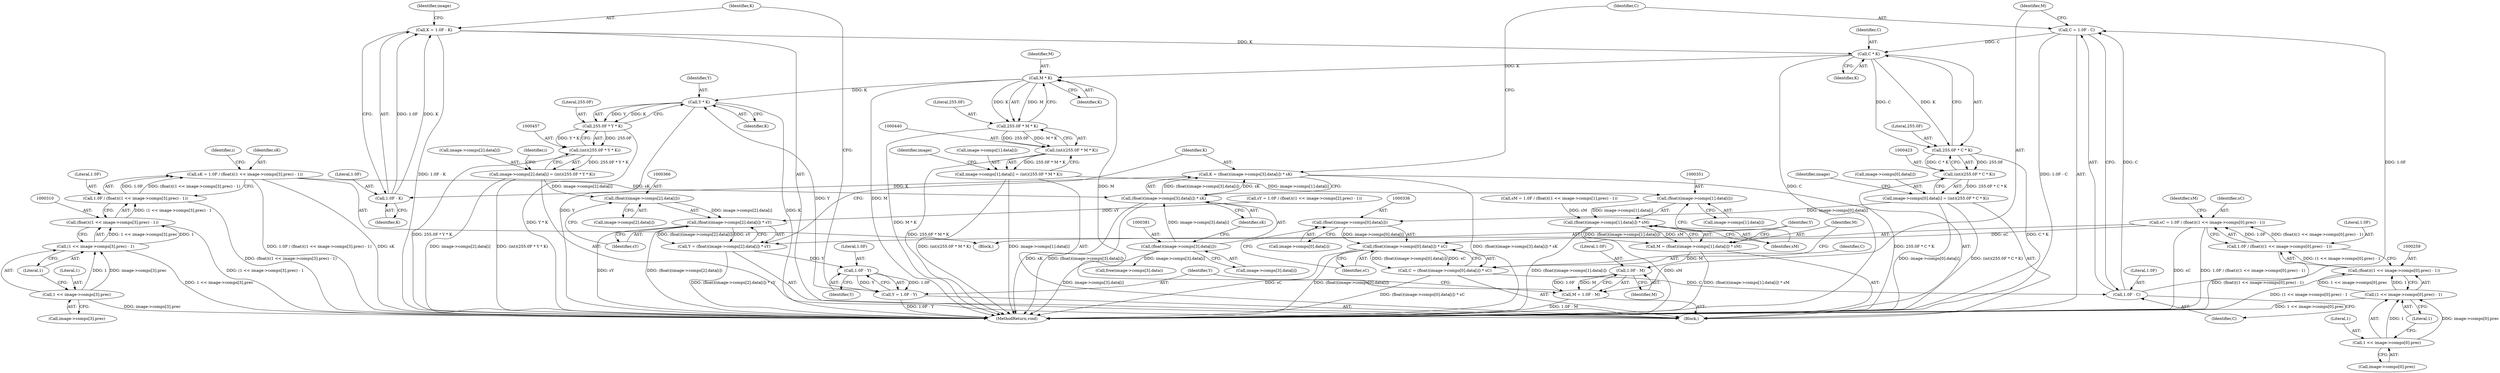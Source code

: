 digraph "0_openjpeg_162f6199c0cd3ec1c6c6dc65e41b2faab92b2d91@integer" {
"1000392" [label="(Call,C = 1.0F - C)"];
"1000394" [label="(Call,1.0F - C)"];
"1000332" [label="(Call,C = (float)(image->comps[0].data[i]) * sC)"];
"1000334" [label="(Call,(float)(image->comps[0].data[i]) * sC)"];
"1000335" [label="(Call,(float)(image->comps[0].data[i]))"];
"1000412" [label="(Call,image->comps[0].data[i] = (int)(255.0F * C * K))"];
"1000422" [label="(Call,(int)(255.0F * C * K))"];
"1000424" [label="(Call,255.0F * C * K)"];
"1000426" [label="(Call,C * K)"];
"1000392" [label="(Call,C = 1.0F - C)"];
"1000407" [label="(Call,K = 1.0F - K)"];
"1000409" [label="(Call,1.0F - K)"];
"1000377" [label="(Call,K = (float)(image->comps[3].data[i]) * sK)"];
"1000379" [label="(Call,(float)(image->comps[3].data[i]) * sK)"];
"1000380" [label="(Call,(float)(image->comps[3].data[i]))"];
"1000305" [label="(Call,sK = 1.0F / (float)((1 << image->comps[3].prec) - 1))"];
"1000307" [label="(Call,1.0F / (float)((1 << image->comps[3].prec) - 1))"];
"1000309" [label="(Call,(float)((1 << image->comps[3].prec) - 1))"];
"1000311" [label="(Call,(1 << image->comps[3].prec) - 1)"];
"1000312" [label="(Call,1 << image->comps[3].prec)"];
"1000254" [label="(Call,sC = 1.0F / (float)((1 << image->comps[0].prec) - 1))"];
"1000256" [label="(Call,1.0F / (float)((1 << image->comps[0].prec) - 1))"];
"1000258" [label="(Call,(float)((1 << image->comps[0].prec) - 1))"];
"1000260" [label="(Call,(1 << image->comps[0].prec) - 1)"];
"1000261" [label="(Call,1 << image->comps[0].prec)"];
"1000443" [label="(Call,M * K)"];
"1000441" [label="(Call,255.0F * M * K)"];
"1000439" [label="(Call,(int)(255.0F * M * K))"];
"1000429" [label="(Call,image->comps[1].data[i] = (int)(255.0F * M * K))"];
"1000350" [label="(Call,(float)(image->comps[1].data[i]))"];
"1000349" [label="(Call,(float)(image->comps[1].data[i]) * sM)"];
"1000347" [label="(Call,M = (float)(image->comps[1].data[i]) * sM)"];
"1000399" [label="(Call,1.0F - M)"];
"1000397" [label="(Call,M = 1.0F - M)"];
"1000460" [label="(Call,Y * K)"];
"1000458" [label="(Call,255.0F * Y * K)"];
"1000456" [label="(Call,(int)(255.0F * Y * K))"];
"1000446" [label="(Call,image->comps[2].data[i] = (int)(255.0F * Y * K))"];
"1000365" [label="(Call,(float)(image->comps[2].data[i]))"];
"1000364" [label="(Call,(float)(image->comps[2].data[i]) * sY)"];
"1000362" [label="(Call,Y = (float)(image->comps[2].data[i]) * sY)"];
"1000404" [label="(Call,1.0F - Y)"];
"1000402" [label="(Call,Y = 1.0F - Y)"];
"1000254" [label="(Call,sC = 1.0F / (float)((1 << image->comps[0].prec) - 1))"];
"1000321" [label="(Literal,1)"];
"1000332" [label="(Call,C = (float)(image->comps[0].data[i]) * sC)"];
"1000347" [label="(Call,M = (float)(image->comps[1].data[i]) * sM)"];
"1000314" [label="(Call,image->comps[3].prec)"];
"1000256" [label="(Call,1.0F / (float)((1 << image->comps[0].prec) - 1))"];
"1000262" [label="(Literal,1)"];
"1000442" [label="(Literal,255.0F)"];
"1000348" [label="(Identifier,M)"];
"1000404" [label="(Call,1.0F - Y)"];
"1000331" [label="(Block,)"];
"1000463" [label="(Call,free(image->comps[3].data))"];
"1000413" [label="(Call,image->comps[0].data[i])"];
"1000410" [label="(Literal,1.0F)"];
"1000305" [label="(Call,sK = 1.0F / (float)((1 << image->comps[3].prec) - 1))"];
"1000337" [label="(Call,image->comps[0].data[i])"];
"1000309" [label="(Call,(float)((1 << image->comps[3].prec) - 1))"];
"1000422" [label="(Call,(int)(255.0F * C * K))"];
"1000333" [label="(Identifier,C)"];
"1000257" [label="(Literal,1.0F)"];
"1000424" [label="(Call,255.0F * C * K)"];
"1000550" [label="(MethodReturn,void)"];
"1000271" [label="(Call,sM = 1.0F / (float)((1 << image->comps[1].prec) - 1))"];
"1000311" [label="(Call,(1 << image->comps[3].prec) - 1)"];
"1000377" [label="(Call,K = (float)(image->comps[3].data[i]) * sK)"];
"1000445" [label="(Identifier,K)"];
"1000394" [label="(Call,1.0F - C)"];
"1000403" [label="(Identifier,Y)"];
"1000393" [label="(Identifier,C)"];
"1000446" [label="(Call,image->comps[2].data[i] = (int)(255.0F * Y * K))"];
"1000398" [label="(Identifier,M)"];
"1000451" [label="(Identifier,image)"];
"1000407" [label="(Call,K = 1.0F - K)"];
"1000434" [label="(Identifier,image)"];
"1000313" [label="(Literal,1)"];
"1000335" [label="(Call,(float)(image->comps[0].data[i]))"];
"1000352" [label="(Call,image->comps[1].data[i])"];
"1000429" [label="(Call,image->comps[1].data[i] = (int)(255.0F * M * K))"];
"1000462" [label="(Identifier,K)"];
"1000459" [label="(Literal,255.0F)"];
"1000334" [label="(Call,(float)(image->comps[0].data[i]) * sC)"];
"1000261" [label="(Call,1 << image->comps[0].prec)"];
"1000406" [label="(Identifier,Y)"];
"1000308" [label="(Literal,1.0F)"];
"1000430" [label="(Call,image->comps[1].data[i])"];
"1000367" [label="(Call,image->comps[2].data[i])"];
"1000376" [label="(Identifier,sY)"];
"1000460" [label="(Call,Y * K)"];
"1000392" [label="(Call,C = 1.0F - C)"];
"1000441" [label="(Call,255.0F * M * K)"];
"1000260" [label="(Call,(1 << image->comps[0].prec) - 1)"];
"1000397" [label="(Call,M = 1.0F - M)"];
"1000288" [label="(Call,sY = 1.0F / (float)((1 << image->comps[2].prec) - 1))"];
"1000380" [label="(Call,(float)(image->comps[3].data[i]))"];
"1000395" [label="(Literal,1.0F)"];
"1000307" [label="(Call,1.0F / (float)((1 << image->comps[3].prec) - 1))"];
"1000324" [label="(Identifier,i)"];
"1000270" [label="(Literal,1)"];
"1000363" [label="(Identifier,Y)"];
"1000444" [label="(Identifier,M)"];
"1000458" [label="(Call,255.0F * Y * K)"];
"1000456" [label="(Call,(int)(255.0F * Y * K))"];
"1000426" [label="(Call,C * K)"];
"1000364" [label="(Call,(float)(image->comps[2].data[i]) * sY)"];
"1000109" [label="(Block,)"];
"1000379" [label="(Call,(float)(image->comps[3].data[i]) * sK)"];
"1000306" [label="(Identifier,sK)"];
"1000400" [label="(Literal,1.0F)"];
"1000330" [label="(Identifier,i)"];
"1000362" [label="(Call,Y = (float)(image->comps[2].data[i]) * sY)"];
"1000411" [label="(Identifier,K)"];
"1000391" [label="(Identifier,sK)"];
"1000412" [label="(Call,image->comps[0].data[i] = (int)(255.0F * C * K))"];
"1000417" [label="(Identifier,image)"];
"1000350" [label="(Call,(float)(image->comps[1].data[i]))"];
"1000382" [label="(Call,image->comps[3].data[i])"];
"1000399" [label="(Call,1.0F - M)"];
"1000272" [label="(Identifier,sM)"];
"1000258" [label="(Call,(float)((1 << image->comps[0].prec) - 1))"];
"1000349" [label="(Call,(float)(image->comps[1].data[i]) * sM)"];
"1000346" [label="(Identifier,sC)"];
"1000428" [label="(Identifier,K)"];
"1000401" [label="(Identifier,M)"];
"1000263" [label="(Call,image->comps[0].prec)"];
"1000365" [label="(Call,(float)(image->comps[2].data[i]))"];
"1000361" [label="(Identifier,sM)"];
"1000408" [label="(Identifier,K)"];
"1000461" [label="(Identifier,Y)"];
"1000427" [label="(Identifier,C)"];
"1000425" [label="(Literal,255.0F)"];
"1000447" [label="(Call,image->comps[2].data[i])"];
"1000396" [label="(Identifier,C)"];
"1000312" [label="(Call,1 << image->comps[3].prec)"];
"1000402" [label="(Call,Y = 1.0F - Y)"];
"1000439" [label="(Call,(int)(255.0F * M * K))"];
"1000378" [label="(Identifier,K)"];
"1000409" [label="(Call,1.0F - K)"];
"1000405" [label="(Literal,1.0F)"];
"1000255" [label="(Identifier,sC)"];
"1000443" [label="(Call,M * K)"];
"1000392" -> "1000331"  [label="AST: "];
"1000392" -> "1000394"  [label="CFG: "];
"1000393" -> "1000392"  [label="AST: "];
"1000394" -> "1000392"  [label="AST: "];
"1000398" -> "1000392"  [label="CFG: "];
"1000392" -> "1000550"  [label="DDG: 1.0F - C"];
"1000394" -> "1000392"  [label="DDG: 1.0F"];
"1000394" -> "1000392"  [label="DDG: C"];
"1000392" -> "1000426"  [label="DDG: C"];
"1000394" -> "1000396"  [label="CFG: "];
"1000395" -> "1000394"  [label="AST: "];
"1000396" -> "1000394"  [label="AST: "];
"1000332" -> "1000394"  [label="DDG: C"];
"1000332" -> "1000331"  [label="AST: "];
"1000332" -> "1000334"  [label="CFG: "];
"1000333" -> "1000332"  [label="AST: "];
"1000334" -> "1000332"  [label="AST: "];
"1000348" -> "1000332"  [label="CFG: "];
"1000332" -> "1000550"  [label="DDG: (float)(image->comps[0].data[i]) * sC"];
"1000334" -> "1000332"  [label="DDG: (float)(image->comps[0].data[i])"];
"1000334" -> "1000332"  [label="DDG: sC"];
"1000334" -> "1000346"  [label="CFG: "];
"1000335" -> "1000334"  [label="AST: "];
"1000346" -> "1000334"  [label="AST: "];
"1000334" -> "1000550"  [label="DDG: sC"];
"1000334" -> "1000550"  [label="DDG: (float)(image->comps[0].data[i])"];
"1000335" -> "1000334"  [label="DDG: image->comps[0].data[i]"];
"1000254" -> "1000334"  [label="DDG: sC"];
"1000335" -> "1000337"  [label="CFG: "];
"1000336" -> "1000335"  [label="AST: "];
"1000337" -> "1000335"  [label="AST: "];
"1000346" -> "1000335"  [label="CFG: "];
"1000412" -> "1000335"  [label="DDG: image->comps[0].data[i]"];
"1000412" -> "1000331"  [label="AST: "];
"1000412" -> "1000422"  [label="CFG: "];
"1000413" -> "1000412"  [label="AST: "];
"1000422" -> "1000412"  [label="AST: "];
"1000434" -> "1000412"  [label="CFG: "];
"1000412" -> "1000550"  [label="DDG: (int)(255.0F * C * K)"];
"1000412" -> "1000550"  [label="DDG: image->comps[0].data[i]"];
"1000422" -> "1000412"  [label="DDG: 255.0F * C * K"];
"1000422" -> "1000424"  [label="CFG: "];
"1000423" -> "1000422"  [label="AST: "];
"1000424" -> "1000422"  [label="AST: "];
"1000422" -> "1000550"  [label="DDG: 255.0F * C * K"];
"1000424" -> "1000422"  [label="DDG: 255.0F"];
"1000424" -> "1000422"  [label="DDG: C * K"];
"1000424" -> "1000426"  [label="CFG: "];
"1000425" -> "1000424"  [label="AST: "];
"1000426" -> "1000424"  [label="AST: "];
"1000424" -> "1000550"  [label="DDG: C * K"];
"1000426" -> "1000424"  [label="DDG: C"];
"1000426" -> "1000424"  [label="DDG: K"];
"1000426" -> "1000428"  [label="CFG: "];
"1000427" -> "1000426"  [label="AST: "];
"1000428" -> "1000426"  [label="AST: "];
"1000426" -> "1000550"  [label="DDG: C"];
"1000407" -> "1000426"  [label="DDG: K"];
"1000426" -> "1000443"  [label="DDG: K"];
"1000407" -> "1000331"  [label="AST: "];
"1000407" -> "1000409"  [label="CFG: "];
"1000408" -> "1000407"  [label="AST: "];
"1000409" -> "1000407"  [label="AST: "];
"1000417" -> "1000407"  [label="CFG: "];
"1000407" -> "1000550"  [label="DDG: 1.0F - K"];
"1000409" -> "1000407"  [label="DDG: 1.0F"];
"1000409" -> "1000407"  [label="DDG: K"];
"1000409" -> "1000411"  [label="CFG: "];
"1000410" -> "1000409"  [label="AST: "];
"1000411" -> "1000409"  [label="AST: "];
"1000377" -> "1000409"  [label="DDG: K"];
"1000377" -> "1000331"  [label="AST: "];
"1000377" -> "1000379"  [label="CFG: "];
"1000378" -> "1000377"  [label="AST: "];
"1000379" -> "1000377"  [label="AST: "];
"1000393" -> "1000377"  [label="CFG: "];
"1000377" -> "1000550"  [label="DDG: (float)(image->comps[3].data[i]) * sK"];
"1000379" -> "1000377"  [label="DDG: (float)(image->comps[3].data[i])"];
"1000379" -> "1000377"  [label="DDG: sK"];
"1000379" -> "1000391"  [label="CFG: "];
"1000380" -> "1000379"  [label="AST: "];
"1000391" -> "1000379"  [label="AST: "];
"1000379" -> "1000550"  [label="DDG: (float)(image->comps[3].data[i])"];
"1000379" -> "1000550"  [label="DDG: sK"];
"1000380" -> "1000379"  [label="DDG: image->comps[3].data[i]"];
"1000305" -> "1000379"  [label="DDG: sK"];
"1000380" -> "1000382"  [label="CFG: "];
"1000381" -> "1000380"  [label="AST: "];
"1000382" -> "1000380"  [label="AST: "];
"1000391" -> "1000380"  [label="CFG: "];
"1000380" -> "1000550"  [label="DDG: image->comps[3].data[i]"];
"1000380" -> "1000463"  [label="DDG: image->comps[3].data[i]"];
"1000305" -> "1000109"  [label="AST: "];
"1000305" -> "1000307"  [label="CFG: "];
"1000306" -> "1000305"  [label="AST: "];
"1000307" -> "1000305"  [label="AST: "];
"1000324" -> "1000305"  [label="CFG: "];
"1000305" -> "1000550"  [label="DDG: 1.0F / (float)((1 << image->comps[3].prec) - 1)"];
"1000305" -> "1000550"  [label="DDG: sK"];
"1000307" -> "1000305"  [label="DDG: 1.0F"];
"1000307" -> "1000305"  [label="DDG: (float)((1 << image->comps[3].prec) - 1)"];
"1000307" -> "1000309"  [label="CFG: "];
"1000308" -> "1000307"  [label="AST: "];
"1000309" -> "1000307"  [label="AST: "];
"1000307" -> "1000550"  [label="DDG: (float)((1 << image->comps[3].prec) - 1)"];
"1000309" -> "1000307"  [label="DDG: (1 << image->comps[3].prec) - 1"];
"1000309" -> "1000311"  [label="CFG: "];
"1000310" -> "1000309"  [label="AST: "];
"1000311" -> "1000309"  [label="AST: "];
"1000309" -> "1000550"  [label="DDG: (1 << image->comps[3].prec) - 1"];
"1000311" -> "1000309"  [label="DDG: 1 << image->comps[3].prec"];
"1000311" -> "1000309"  [label="DDG: 1"];
"1000311" -> "1000321"  [label="CFG: "];
"1000312" -> "1000311"  [label="AST: "];
"1000321" -> "1000311"  [label="AST: "];
"1000311" -> "1000550"  [label="DDG: 1 << image->comps[3].prec"];
"1000312" -> "1000311"  [label="DDG: 1"];
"1000312" -> "1000311"  [label="DDG: image->comps[3].prec"];
"1000312" -> "1000314"  [label="CFG: "];
"1000313" -> "1000312"  [label="AST: "];
"1000314" -> "1000312"  [label="AST: "];
"1000321" -> "1000312"  [label="CFG: "];
"1000312" -> "1000550"  [label="DDG: image->comps[3].prec"];
"1000254" -> "1000109"  [label="AST: "];
"1000254" -> "1000256"  [label="CFG: "];
"1000255" -> "1000254"  [label="AST: "];
"1000256" -> "1000254"  [label="AST: "];
"1000272" -> "1000254"  [label="CFG: "];
"1000254" -> "1000550"  [label="DDG: sC"];
"1000254" -> "1000550"  [label="DDG: 1.0F / (float)((1 << image->comps[0].prec) - 1)"];
"1000256" -> "1000254"  [label="DDG: 1.0F"];
"1000256" -> "1000254"  [label="DDG: (float)((1 << image->comps[0].prec) - 1)"];
"1000256" -> "1000258"  [label="CFG: "];
"1000257" -> "1000256"  [label="AST: "];
"1000258" -> "1000256"  [label="AST: "];
"1000256" -> "1000550"  [label="DDG: (float)((1 << image->comps[0].prec) - 1)"];
"1000258" -> "1000256"  [label="DDG: (1 << image->comps[0].prec) - 1"];
"1000258" -> "1000260"  [label="CFG: "];
"1000259" -> "1000258"  [label="AST: "];
"1000260" -> "1000258"  [label="AST: "];
"1000258" -> "1000550"  [label="DDG: (1 << image->comps[0].prec) - 1"];
"1000260" -> "1000258"  [label="DDG: 1 << image->comps[0].prec"];
"1000260" -> "1000258"  [label="DDG: 1"];
"1000260" -> "1000270"  [label="CFG: "];
"1000261" -> "1000260"  [label="AST: "];
"1000270" -> "1000260"  [label="AST: "];
"1000260" -> "1000550"  [label="DDG: 1 << image->comps[0].prec"];
"1000261" -> "1000260"  [label="DDG: 1"];
"1000261" -> "1000260"  [label="DDG: image->comps[0].prec"];
"1000261" -> "1000263"  [label="CFG: "];
"1000262" -> "1000261"  [label="AST: "];
"1000263" -> "1000261"  [label="AST: "];
"1000270" -> "1000261"  [label="CFG: "];
"1000443" -> "1000441"  [label="AST: "];
"1000443" -> "1000445"  [label="CFG: "];
"1000444" -> "1000443"  [label="AST: "];
"1000445" -> "1000443"  [label="AST: "];
"1000441" -> "1000443"  [label="CFG: "];
"1000443" -> "1000550"  [label="DDG: M"];
"1000443" -> "1000441"  [label="DDG: M"];
"1000443" -> "1000441"  [label="DDG: K"];
"1000397" -> "1000443"  [label="DDG: M"];
"1000443" -> "1000460"  [label="DDG: K"];
"1000441" -> "1000439"  [label="AST: "];
"1000442" -> "1000441"  [label="AST: "];
"1000439" -> "1000441"  [label="CFG: "];
"1000441" -> "1000550"  [label="DDG: M * K"];
"1000441" -> "1000439"  [label="DDG: 255.0F"];
"1000441" -> "1000439"  [label="DDG: M * K"];
"1000439" -> "1000429"  [label="AST: "];
"1000440" -> "1000439"  [label="AST: "];
"1000429" -> "1000439"  [label="CFG: "];
"1000439" -> "1000550"  [label="DDG: 255.0F * M * K"];
"1000439" -> "1000429"  [label="DDG: 255.0F * M * K"];
"1000429" -> "1000331"  [label="AST: "];
"1000430" -> "1000429"  [label="AST: "];
"1000451" -> "1000429"  [label="CFG: "];
"1000429" -> "1000550"  [label="DDG: image->comps[1].data[i]"];
"1000429" -> "1000550"  [label="DDG: (int)(255.0F * M * K)"];
"1000429" -> "1000350"  [label="DDG: image->comps[1].data[i]"];
"1000350" -> "1000349"  [label="AST: "];
"1000350" -> "1000352"  [label="CFG: "];
"1000351" -> "1000350"  [label="AST: "];
"1000352" -> "1000350"  [label="AST: "];
"1000361" -> "1000350"  [label="CFG: "];
"1000350" -> "1000349"  [label="DDG: image->comps[1].data[i]"];
"1000349" -> "1000347"  [label="AST: "];
"1000349" -> "1000361"  [label="CFG: "];
"1000361" -> "1000349"  [label="AST: "];
"1000347" -> "1000349"  [label="CFG: "];
"1000349" -> "1000550"  [label="DDG: sM"];
"1000349" -> "1000550"  [label="DDG: (float)(image->comps[1].data[i])"];
"1000349" -> "1000347"  [label="DDG: (float)(image->comps[1].data[i])"];
"1000349" -> "1000347"  [label="DDG: sM"];
"1000271" -> "1000349"  [label="DDG: sM"];
"1000347" -> "1000331"  [label="AST: "];
"1000348" -> "1000347"  [label="AST: "];
"1000363" -> "1000347"  [label="CFG: "];
"1000347" -> "1000550"  [label="DDG: (float)(image->comps[1].data[i]) * sM"];
"1000347" -> "1000399"  [label="DDG: M"];
"1000399" -> "1000397"  [label="AST: "];
"1000399" -> "1000401"  [label="CFG: "];
"1000400" -> "1000399"  [label="AST: "];
"1000401" -> "1000399"  [label="AST: "];
"1000397" -> "1000399"  [label="CFG: "];
"1000399" -> "1000397"  [label="DDG: 1.0F"];
"1000399" -> "1000397"  [label="DDG: M"];
"1000397" -> "1000331"  [label="AST: "];
"1000398" -> "1000397"  [label="AST: "];
"1000403" -> "1000397"  [label="CFG: "];
"1000397" -> "1000550"  [label="DDG: 1.0F - M"];
"1000460" -> "1000458"  [label="AST: "];
"1000460" -> "1000462"  [label="CFG: "];
"1000461" -> "1000460"  [label="AST: "];
"1000462" -> "1000460"  [label="AST: "];
"1000458" -> "1000460"  [label="CFG: "];
"1000460" -> "1000550"  [label="DDG: Y"];
"1000460" -> "1000550"  [label="DDG: K"];
"1000460" -> "1000458"  [label="DDG: Y"];
"1000460" -> "1000458"  [label="DDG: K"];
"1000402" -> "1000460"  [label="DDG: Y"];
"1000458" -> "1000456"  [label="AST: "];
"1000459" -> "1000458"  [label="AST: "];
"1000456" -> "1000458"  [label="CFG: "];
"1000458" -> "1000550"  [label="DDG: Y * K"];
"1000458" -> "1000456"  [label="DDG: 255.0F"];
"1000458" -> "1000456"  [label="DDG: Y * K"];
"1000456" -> "1000446"  [label="AST: "];
"1000457" -> "1000456"  [label="AST: "];
"1000446" -> "1000456"  [label="CFG: "];
"1000456" -> "1000550"  [label="DDG: 255.0F * Y * K"];
"1000456" -> "1000446"  [label="DDG: 255.0F * Y * K"];
"1000446" -> "1000331"  [label="AST: "];
"1000447" -> "1000446"  [label="AST: "];
"1000330" -> "1000446"  [label="CFG: "];
"1000446" -> "1000550"  [label="DDG: image->comps[2].data[i]"];
"1000446" -> "1000550"  [label="DDG: (int)(255.0F * Y * K)"];
"1000446" -> "1000365"  [label="DDG: image->comps[2].data[i]"];
"1000365" -> "1000364"  [label="AST: "];
"1000365" -> "1000367"  [label="CFG: "];
"1000366" -> "1000365"  [label="AST: "];
"1000367" -> "1000365"  [label="AST: "];
"1000376" -> "1000365"  [label="CFG: "];
"1000365" -> "1000364"  [label="DDG: image->comps[2].data[i]"];
"1000364" -> "1000362"  [label="AST: "];
"1000364" -> "1000376"  [label="CFG: "];
"1000376" -> "1000364"  [label="AST: "];
"1000362" -> "1000364"  [label="CFG: "];
"1000364" -> "1000550"  [label="DDG: (float)(image->comps[2].data[i])"];
"1000364" -> "1000550"  [label="DDG: sY"];
"1000364" -> "1000362"  [label="DDG: (float)(image->comps[2].data[i])"];
"1000364" -> "1000362"  [label="DDG: sY"];
"1000288" -> "1000364"  [label="DDG: sY"];
"1000362" -> "1000331"  [label="AST: "];
"1000363" -> "1000362"  [label="AST: "];
"1000378" -> "1000362"  [label="CFG: "];
"1000362" -> "1000550"  [label="DDG: (float)(image->comps[2].data[i]) * sY"];
"1000362" -> "1000404"  [label="DDG: Y"];
"1000404" -> "1000402"  [label="AST: "];
"1000404" -> "1000406"  [label="CFG: "];
"1000405" -> "1000404"  [label="AST: "];
"1000406" -> "1000404"  [label="AST: "];
"1000402" -> "1000404"  [label="CFG: "];
"1000404" -> "1000402"  [label="DDG: 1.0F"];
"1000404" -> "1000402"  [label="DDG: Y"];
"1000402" -> "1000331"  [label="AST: "];
"1000403" -> "1000402"  [label="AST: "];
"1000408" -> "1000402"  [label="CFG: "];
"1000402" -> "1000550"  [label="DDG: 1.0F - Y"];
}
